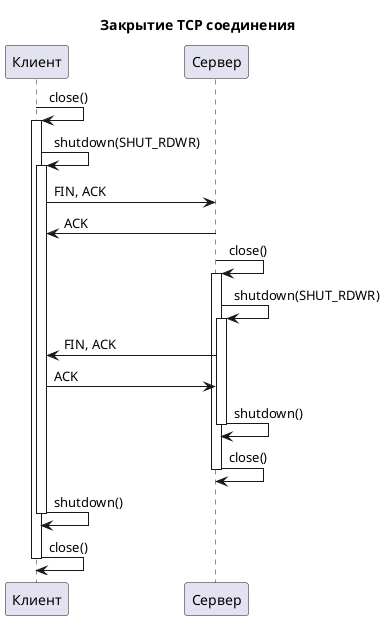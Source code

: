 @startuml

title Закрытие TCP соединения

Клиент -> Клиент : close()

activate Клиент

Клиент -> Клиент : shutdown(SHUT_RDWR)

activate Клиент

Клиент -> Сервер : FIN, ACK
Клиент <- Сервер : ACK

Сервер -> Сервер : close()

activate Сервер

Сервер -> Сервер : shutdown(SHUT_RDWR)

activate Сервер

Клиент <- Сервер : FIN, ACK
Клиент -> Сервер : ACK

Сервер -> Сервер : shutdown()

deactivate Сервер

Сервер -> Сервер : close()

deactivate Сервер

Клиент -> Клиент : shutdown()
deactivate Клиент
Клиент -> Клиент : close()
deactivate Клиент

@enduml
